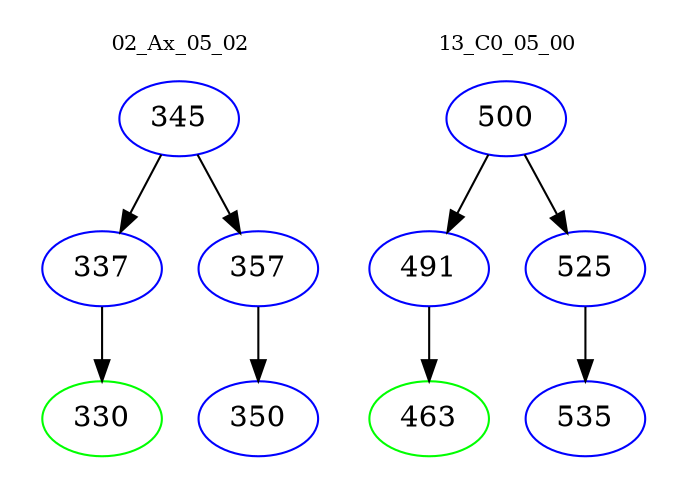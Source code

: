 digraph{
subgraph cluster_0 {
color = white
label = "02_Ax_05_02";
fontsize=10;
T0_345 [label="345", color="blue"]
T0_345 -> T0_337 [color="black"]
T0_337 [label="337", color="blue"]
T0_337 -> T0_330 [color="black"]
T0_330 [label="330", color="green"]
T0_345 -> T0_357 [color="black"]
T0_357 [label="357", color="blue"]
T0_357 -> T0_350 [color="black"]
T0_350 [label="350", color="blue"]
}
subgraph cluster_1 {
color = white
label = "13_C0_05_00";
fontsize=10;
T1_500 [label="500", color="blue"]
T1_500 -> T1_491 [color="black"]
T1_491 [label="491", color="blue"]
T1_491 -> T1_463 [color="black"]
T1_463 [label="463", color="green"]
T1_500 -> T1_525 [color="black"]
T1_525 [label="525", color="blue"]
T1_525 -> T1_535 [color="black"]
T1_535 [label="535", color="blue"]
}
}
